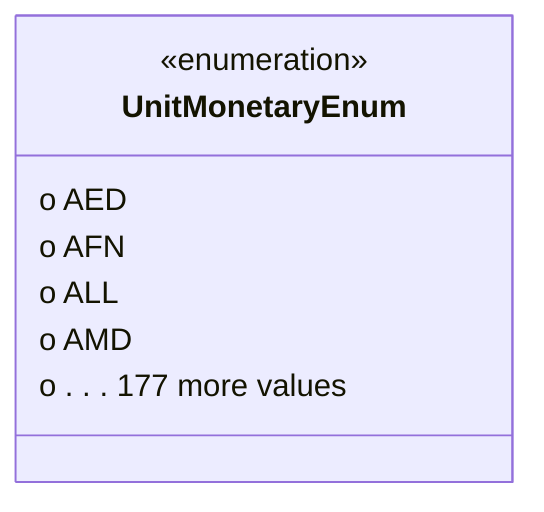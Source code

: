 classDiagram
  class UnitMonetaryEnum {
<<enumeration>>
  o AED
  o AFN
  o ALL
  o AMD
  o . . . 177 more values
 }